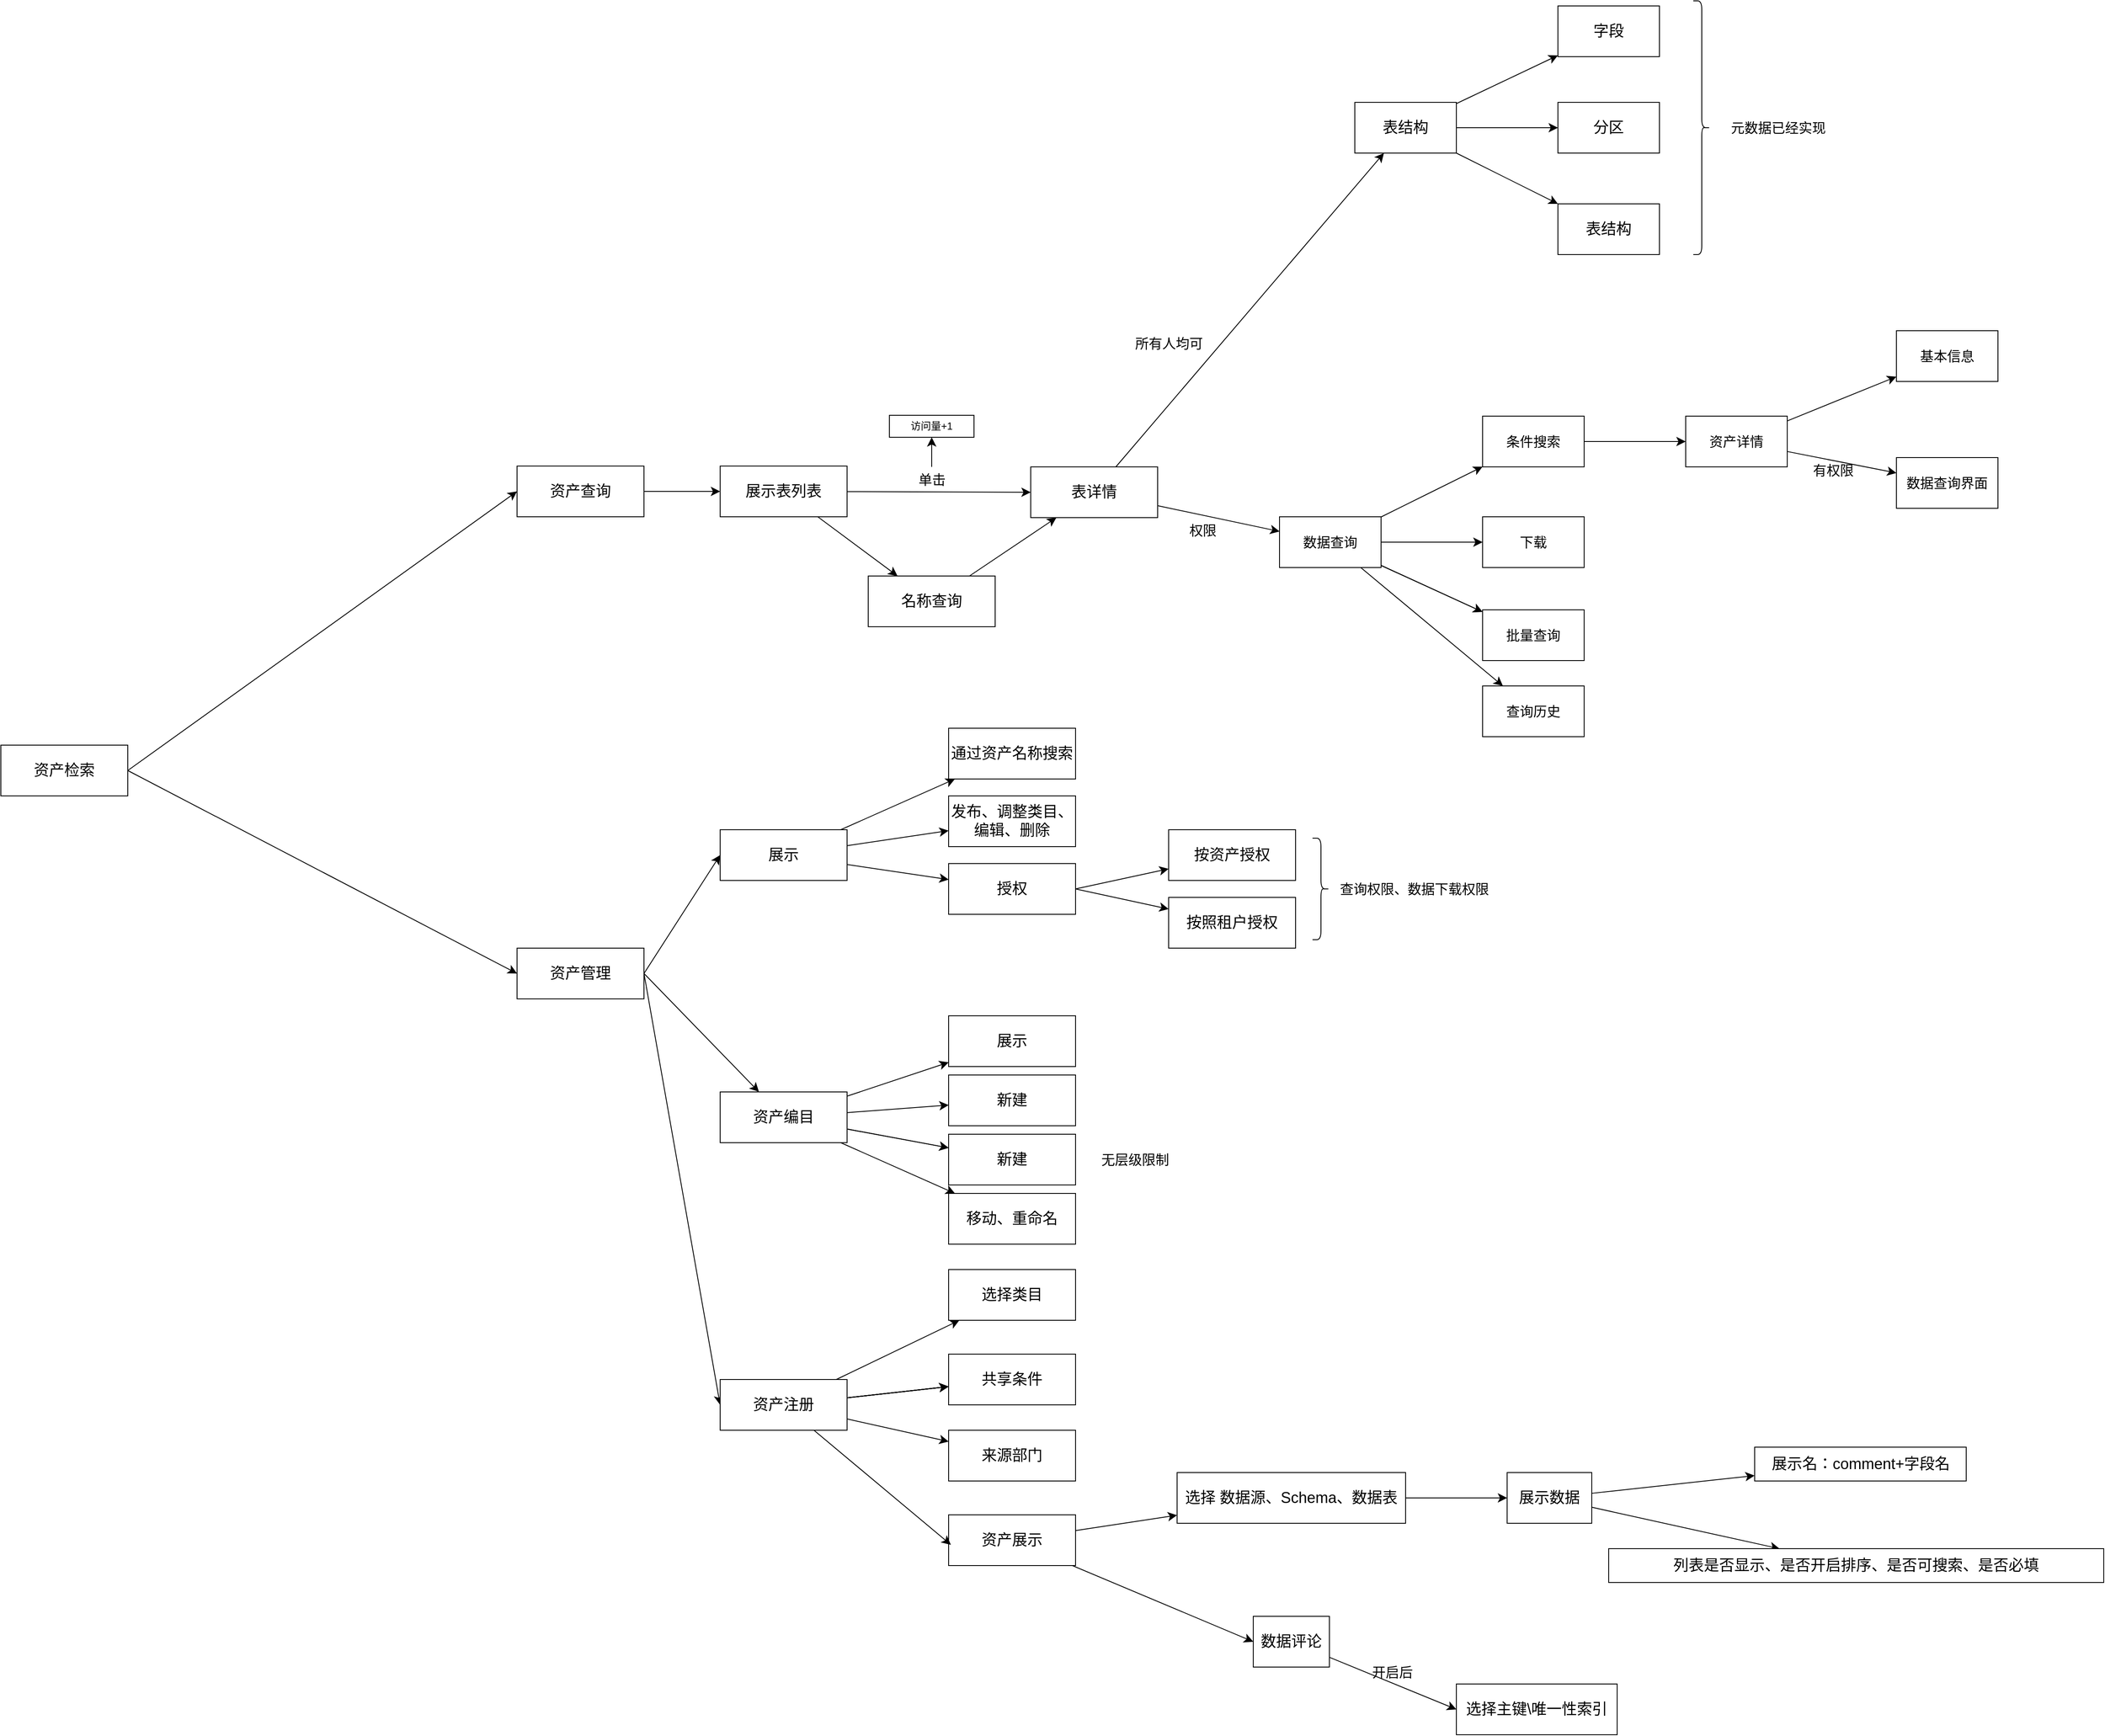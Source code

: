 <mxfile version="24.5.5" type="github">
  <diagram id="C5RBs43oDa-KdzZeNtuy" name="Page-1">
    <mxGraphModel dx="2669" dy="2329" grid="1" gridSize="10" guides="1" tooltips="1" connect="1" arrows="1" fold="1" page="1" pageScale="1" pageWidth="827" pageHeight="1169" math="0" shadow="0">
      <root>
        <object label="" 字体="16" id="WIyWlLk6GJQsqaUBKTNV-0">
          <mxCell />
        </object>
        <mxCell id="WIyWlLk6GJQsqaUBKTNV-1" parent="WIyWlLk6GJQsqaUBKTNV-0" />
        <mxCell id="nk0n2WB4UhdEtbFfKviY-9" style="edgeStyle=none;curved=1;rounded=0;orthogonalLoop=1;jettySize=auto;html=1;entryX=0;entryY=0.5;entryDx=0;entryDy=0;fontSize=12;startSize=8;endSize=8;" edge="1" parent="WIyWlLk6GJQsqaUBKTNV-1" source="nk0n2WB4UhdEtbFfKviY-0" target="nk0n2WB4UhdEtbFfKviY-8">
          <mxGeometry relative="1" as="geometry" />
        </mxCell>
        <mxCell id="nk0n2WB4UhdEtbFfKviY-0" value="&lt;font style=&quot;font-size: 18px;&quot;&gt;资产查询&lt;/font&gt;" style="rounded=0;whiteSpace=wrap;html=1;" vertex="1" parent="WIyWlLk6GJQsqaUBKTNV-1">
          <mxGeometry x="220" y="-40" width="150" height="60" as="geometry" />
        </mxCell>
        <mxCell id="nk0n2WB4UhdEtbFfKviY-5" style="edgeStyle=none;curved=1;rounded=0;orthogonalLoop=1;jettySize=auto;html=1;entryX=0;entryY=0.5;entryDx=0;entryDy=0;fontSize=12;startSize=8;endSize=8;exitX=1;exitY=0.5;exitDx=0;exitDy=0;" edge="1" parent="WIyWlLk6GJQsqaUBKTNV-1" source="nk0n2WB4UhdEtbFfKviY-1" target="nk0n2WB4UhdEtbFfKviY-2">
          <mxGeometry relative="1" as="geometry" />
        </mxCell>
        <mxCell id="nk0n2WB4UhdEtbFfKviY-6" style="edgeStyle=none;curved=1;rounded=0;orthogonalLoop=1;jettySize=auto;html=1;fontSize=12;startSize=8;endSize=8;exitX=1;exitY=0.5;exitDx=0;exitDy=0;" edge="1" parent="WIyWlLk6GJQsqaUBKTNV-1" source="nk0n2WB4UhdEtbFfKviY-1" target="nk0n2WB4UhdEtbFfKviY-3">
          <mxGeometry relative="1" as="geometry" />
        </mxCell>
        <mxCell id="nk0n2WB4UhdEtbFfKviY-7" style="edgeStyle=none;curved=1;rounded=0;orthogonalLoop=1;jettySize=auto;html=1;entryX=0;entryY=0.5;entryDx=0;entryDy=0;fontSize=12;startSize=8;endSize=8;exitX=1;exitY=0.5;exitDx=0;exitDy=0;" edge="1" parent="WIyWlLk6GJQsqaUBKTNV-1" source="nk0n2WB4UhdEtbFfKviY-1" target="nk0n2WB4UhdEtbFfKviY-4">
          <mxGeometry relative="1" as="geometry" />
        </mxCell>
        <mxCell id="nk0n2WB4UhdEtbFfKviY-1" value="&lt;span style=&quot;font-size: 18px;&quot;&gt;资产管理&lt;/span&gt;" style="rounded=0;whiteSpace=wrap;html=1;" vertex="1" parent="WIyWlLk6GJQsqaUBKTNV-1">
          <mxGeometry x="220" y="530" width="150" height="60" as="geometry" />
        </mxCell>
        <mxCell id="nk0n2WB4UhdEtbFfKviY-87" value="" style="edgeStyle=none;curved=1;rounded=0;orthogonalLoop=1;jettySize=auto;html=1;fontSize=12;startSize=8;endSize=8;" edge="1" parent="WIyWlLk6GJQsqaUBKTNV-1" source="nk0n2WB4UhdEtbFfKviY-2" target="nk0n2WB4UhdEtbFfKviY-86">
          <mxGeometry relative="1" as="geometry" />
        </mxCell>
        <mxCell id="nk0n2WB4UhdEtbFfKviY-89" value="" style="edgeStyle=none;curved=1;rounded=0;orthogonalLoop=1;jettySize=auto;html=1;fontSize=12;startSize=8;endSize=8;" edge="1" parent="WIyWlLk6GJQsqaUBKTNV-1" source="nk0n2WB4UhdEtbFfKviY-2" target="nk0n2WB4UhdEtbFfKviY-88">
          <mxGeometry relative="1" as="geometry" />
        </mxCell>
        <mxCell id="nk0n2WB4UhdEtbFfKviY-91" value="" style="edgeStyle=none;curved=1;rounded=0;orthogonalLoop=1;jettySize=auto;html=1;fontSize=12;startSize=8;endSize=8;" edge="1" parent="WIyWlLk6GJQsqaUBKTNV-1" source="nk0n2WB4UhdEtbFfKviY-2" target="nk0n2WB4UhdEtbFfKviY-90">
          <mxGeometry relative="1" as="geometry" />
        </mxCell>
        <mxCell id="nk0n2WB4UhdEtbFfKviY-2" value="&lt;font style=&quot;font-size: 18px;&quot;&gt;展示&lt;/font&gt;" style="rounded=0;whiteSpace=wrap;html=1;" vertex="1" parent="WIyWlLk6GJQsqaUBKTNV-1">
          <mxGeometry x="460" y="390" width="150" height="60" as="geometry" />
        </mxCell>
        <mxCell id="nk0n2WB4UhdEtbFfKviY-75" value="" style="edgeStyle=none;curved=1;rounded=0;orthogonalLoop=1;jettySize=auto;html=1;fontSize=12;startSize=8;endSize=8;" edge="1" parent="WIyWlLk6GJQsqaUBKTNV-1" source="nk0n2WB4UhdEtbFfKviY-3" target="nk0n2WB4UhdEtbFfKviY-74">
          <mxGeometry relative="1" as="geometry" />
        </mxCell>
        <mxCell id="nk0n2WB4UhdEtbFfKviY-77" value="" style="edgeStyle=none;curved=1;rounded=0;orthogonalLoop=1;jettySize=auto;html=1;fontSize=12;startSize=8;endSize=8;" edge="1" parent="WIyWlLk6GJQsqaUBKTNV-1" source="nk0n2WB4UhdEtbFfKviY-3" target="nk0n2WB4UhdEtbFfKviY-76">
          <mxGeometry relative="1" as="geometry" />
        </mxCell>
        <mxCell id="nk0n2WB4UhdEtbFfKviY-78" value="" style="edgeStyle=none;curved=1;rounded=0;orthogonalLoop=1;jettySize=auto;html=1;fontSize=12;startSize=8;endSize=8;" edge="1" parent="WIyWlLk6GJQsqaUBKTNV-1" source="nk0n2WB4UhdEtbFfKviY-3" target="nk0n2WB4UhdEtbFfKviY-76">
          <mxGeometry relative="1" as="geometry" />
        </mxCell>
        <mxCell id="nk0n2WB4UhdEtbFfKviY-82" value="" style="edgeStyle=none;curved=1;rounded=0;orthogonalLoop=1;jettySize=auto;html=1;fontSize=12;startSize=8;endSize=8;" edge="1" parent="WIyWlLk6GJQsqaUBKTNV-1" source="nk0n2WB4UhdEtbFfKviY-3" target="nk0n2WB4UhdEtbFfKviY-81">
          <mxGeometry relative="1" as="geometry" />
        </mxCell>
        <mxCell id="nk0n2WB4UhdEtbFfKviY-85" value="" style="edgeStyle=none;curved=1;rounded=0;orthogonalLoop=1;jettySize=auto;html=1;fontSize=12;startSize=8;endSize=8;" edge="1" parent="WIyWlLk6GJQsqaUBKTNV-1" source="nk0n2WB4UhdEtbFfKviY-3" target="nk0n2WB4UhdEtbFfKviY-84">
          <mxGeometry relative="1" as="geometry" />
        </mxCell>
        <mxCell id="nk0n2WB4UhdEtbFfKviY-3" value="&lt;font style=&quot;font-size: 18px;&quot;&gt;资产编目&lt;/font&gt;" style="rounded=0;whiteSpace=wrap;html=1;" vertex="1" parent="WIyWlLk6GJQsqaUBKTNV-1">
          <mxGeometry x="460" y="700" width="150" height="60" as="geometry" />
        </mxCell>
        <mxCell id="nk0n2WB4UhdEtbFfKviY-97" value="" style="edgeStyle=none;curved=1;rounded=0;orthogonalLoop=1;jettySize=auto;html=1;fontSize=12;startSize=8;endSize=8;" edge="1" parent="WIyWlLk6GJQsqaUBKTNV-1" source="nk0n2WB4UhdEtbFfKviY-4" target="nk0n2WB4UhdEtbFfKviY-96">
          <mxGeometry relative="1" as="geometry" />
        </mxCell>
        <mxCell id="nk0n2WB4UhdEtbFfKviY-99" value="" style="edgeStyle=none;curved=1;rounded=0;orthogonalLoop=1;jettySize=auto;html=1;fontSize=12;startSize=8;endSize=8;" edge="1" parent="WIyWlLk6GJQsqaUBKTNV-1" source="nk0n2WB4UhdEtbFfKviY-4" target="nk0n2WB4UhdEtbFfKviY-98">
          <mxGeometry relative="1" as="geometry" />
        </mxCell>
        <mxCell id="nk0n2WB4UhdEtbFfKviY-100" value="" style="edgeStyle=none;curved=1;rounded=0;orthogonalLoop=1;jettySize=auto;html=1;fontSize=12;startSize=8;endSize=8;" edge="1" parent="WIyWlLk6GJQsqaUBKTNV-1" source="nk0n2WB4UhdEtbFfKviY-4" target="nk0n2WB4UhdEtbFfKviY-98">
          <mxGeometry relative="1" as="geometry" />
        </mxCell>
        <mxCell id="nk0n2WB4UhdEtbFfKviY-101" value="" style="edgeStyle=none;curved=1;rounded=0;orthogonalLoop=1;jettySize=auto;html=1;fontSize=12;startSize=8;endSize=8;" edge="1" parent="WIyWlLk6GJQsqaUBKTNV-1" source="nk0n2WB4UhdEtbFfKviY-4" target="nk0n2WB4UhdEtbFfKviY-98">
          <mxGeometry relative="1" as="geometry" />
        </mxCell>
        <mxCell id="nk0n2WB4UhdEtbFfKviY-102" value="" style="edgeStyle=none;curved=1;rounded=0;orthogonalLoop=1;jettySize=auto;html=1;fontSize=12;startSize=8;endSize=8;" edge="1" parent="WIyWlLk6GJQsqaUBKTNV-1" source="nk0n2WB4UhdEtbFfKviY-4" target="nk0n2WB4UhdEtbFfKviY-98">
          <mxGeometry relative="1" as="geometry" />
        </mxCell>
        <mxCell id="nk0n2WB4UhdEtbFfKviY-103" value="" style="edgeStyle=none;curved=1;rounded=0;orthogonalLoop=1;jettySize=auto;html=1;fontSize=12;startSize=8;endSize=8;" edge="1" parent="WIyWlLk6GJQsqaUBKTNV-1" source="nk0n2WB4UhdEtbFfKviY-4" target="nk0n2WB4UhdEtbFfKviY-98">
          <mxGeometry relative="1" as="geometry" />
        </mxCell>
        <mxCell id="nk0n2WB4UhdEtbFfKviY-105" value="" style="edgeStyle=none;curved=1;rounded=0;orthogonalLoop=1;jettySize=auto;html=1;fontSize=12;startSize=8;endSize=8;" edge="1" parent="WIyWlLk6GJQsqaUBKTNV-1" source="nk0n2WB4UhdEtbFfKviY-4" target="nk0n2WB4UhdEtbFfKviY-104">
          <mxGeometry relative="1" as="geometry" />
        </mxCell>
        <mxCell id="nk0n2WB4UhdEtbFfKviY-4" value="&lt;font style=&quot;font-size: 18px;&quot;&gt;资产注册&lt;/font&gt;" style="rounded=0;whiteSpace=wrap;html=1;" vertex="1" parent="WIyWlLk6GJQsqaUBKTNV-1">
          <mxGeometry x="460" y="1040" width="150" height="60" as="geometry" />
        </mxCell>
        <mxCell id="nk0n2WB4UhdEtbFfKviY-11" style="edgeStyle=none;curved=1;rounded=0;orthogonalLoop=1;jettySize=auto;html=1;entryX=0;entryY=0.5;entryDx=0;entryDy=0;fontSize=12;startSize=8;endSize=8;" edge="1" parent="WIyWlLk6GJQsqaUBKTNV-1" source="nk0n2WB4UhdEtbFfKviY-8" target="nk0n2WB4UhdEtbFfKviY-10">
          <mxGeometry relative="1" as="geometry" />
        </mxCell>
        <mxCell id="nk0n2WB4UhdEtbFfKviY-18" style="edgeStyle=none;curved=1;rounded=0;orthogonalLoop=1;jettySize=auto;html=1;fontSize=12;startSize=8;endSize=8;" edge="1" parent="WIyWlLk6GJQsqaUBKTNV-1" source="nk0n2WB4UhdEtbFfKviY-8" target="nk0n2WB4UhdEtbFfKviY-17">
          <mxGeometry relative="1" as="geometry" />
        </mxCell>
        <mxCell id="nk0n2WB4UhdEtbFfKviY-8" value="&lt;span style=&quot;font-size: 18px;&quot;&gt;展示表列表&lt;/span&gt;" style="rounded=0;whiteSpace=wrap;html=1;" vertex="1" parent="WIyWlLk6GJQsqaUBKTNV-1">
          <mxGeometry x="460" y="-40" width="150" height="60" as="geometry" />
        </mxCell>
        <mxCell id="nk0n2WB4UhdEtbFfKviY-21" value="" style="edgeStyle=none;curved=1;rounded=0;orthogonalLoop=1;jettySize=auto;html=1;fontSize=12;startSize=8;endSize=8;" edge="1" parent="WIyWlLk6GJQsqaUBKTNV-1" source="nk0n2WB4UhdEtbFfKviY-10" target="nk0n2WB4UhdEtbFfKviY-20">
          <mxGeometry relative="1" as="geometry" />
        </mxCell>
        <mxCell id="nk0n2WB4UhdEtbFfKviY-23" value="" style="edgeStyle=none;curved=1;rounded=0;orthogonalLoop=1;jettySize=auto;html=1;fontSize=12;startSize=8;endSize=8;" edge="1" parent="WIyWlLk6GJQsqaUBKTNV-1" source="nk0n2WB4UhdEtbFfKviY-10" target="nk0n2WB4UhdEtbFfKviY-22">
          <mxGeometry relative="1" as="geometry" />
        </mxCell>
        <mxCell id="nk0n2WB4UhdEtbFfKviY-10" value="&lt;span style=&quot;font-size: 18px;&quot;&gt;表详情&lt;/span&gt;" style="rounded=0;whiteSpace=wrap;html=1;" vertex="1" parent="WIyWlLk6GJQsqaUBKTNV-1">
          <mxGeometry x="827" y="-39" width="150" height="60" as="geometry" />
        </mxCell>
        <mxCell id="nk0n2WB4UhdEtbFfKviY-16" value="" style="edgeStyle=none;curved=1;rounded=0;orthogonalLoop=1;jettySize=auto;html=1;fontSize=12;startSize=8;endSize=8;" edge="1" parent="WIyWlLk6GJQsqaUBKTNV-1" source="nk0n2WB4UhdEtbFfKviY-12" target="nk0n2WB4UhdEtbFfKviY-15">
          <mxGeometry relative="1" as="geometry" />
        </mxCell>
        <mxCell id="nk0n2WB4UhdEtbFfKviY-12" value="单击" style="text;html=1;align=center;verticalAlign=middle;resizable=0;points=[];autosize=1;strokeColor=none;fillColor=none;fontSize=16;" vertex="1" parent="WIyWlLk6GJQsqaUBKTNV-1">
          <mxGeometry x="680" y="-39" width="60" height="30" as="geometry" />
        </mxCell>
        <mxCell id="nk0n2WB4UhdEtbFfKviY-15" value="访问量+1" style="whiteSpace=wrap;html=1;" vertex="1" parent="WIyWlLk6GJQsqaUBKTNV-1">
          <mxGeometry x="660" y="-100" width="100" height="26" as="geometry" />
        </mxCell>
        <mxCell id="nk0n2WB4UhdEtbFfKviY-19" style="edgeStyle=none;curved=1;rounded=0;orthogonalLoop=1;jettySize=auto;html=1;fontSize=12;startSize=8;endSize=8;" edge="1" parent="WIyWlLk6GJQsqaUBKTNV-1" source="nk0n2WB4UhdEtbFfKviY-17" target="nk0n2WB4UhdEtbFfKviY-10">
          <mxGeometry relative="1" as="geometry" />
        </mxCell>
        <mxCell id="nk0n2WB4UhdEtbFfKviY-17" value="&lt;span style=&quot;font-size: 18px;&quot;&gt;名称查询&lt;/span&gt;" style="rounded=0;whiteSpace=wrap;html=1;" vertex="1" parent="WIyWlLk6GJQsqaUBKTNV-1">
          <mxGeometry x="635" y="90" width="150" height="60" as="geometry" />
        </mxCell>
        <mxCell id="nk0n2WB4UhdEtbFfKviY-40" value="" style="edgeStyle=none;curved=1;rounded=0;orthogonalLoop=1;jettySize=auto;html=1;fontSize=12;startSize=8;endSize=8;" edge="1" parent="WIyWlLk6GJQsqaUBKTNV-1" source="nk0n2WB4UhdEtbFfKviY-20" target="nk0n2WB4UhdEtbFfKviY-39">
          <mxGeometry relative="1" as="geometry" />
        </mxCell>
        <mxCell id="nk0n2WB4UhdEtbFfKviY-43" value="" style="edgeStyle=none;curved=1;rounded=0;orthogonalLoop=1;jettySize=auto;html=1;fontSize=12;startSize=8;endSize=8;" edge="1" parent="WIyWlLk6GJQsqaUBKTNV-1" source="nk0n2WB4UhdEtbFfKviY-20" target="nk0n2WB4UhdEtbFfKviY-42">
          <mxGeometry relative="1" as="geometry" />
        </mxCell>
        <mxCell id="nk0n2WB4UhdEtbFfKviY-45" value="" style="edgeStyle=none;curved=1;rounded=0;orthogonalLoop=1;jettySize=auto;html=1;fontSize=12;startSize=8;endSize=8;" edge="1" parent="WIyWlLk6GJQsqaUBKTNV-1" source="nk0n2WB4UhdEtbFfKviY-20" target="nk0n2WB4UhdEtbFfKviY-44">
          <mxGeometry relative="1" as="geometry" />
        </mxCell>
        <mxCell id="nk0n2WB4UhdEtbFfKviY-20" value="&lt;span style=&quot;font-size: 18px;&quot;&gt;表结构&lt;/span&gt;" style="whiteSpace=wrap;html=1;rounded=0;" vertex="1" parent="WIyWlLk6GJQsqaUBKTNV-1">
          <mxGeometry x="1210" y="-470" width="120" height="60" as="geometry" />
        </mxCell>
        <mxCell id="nk0n2WB4UhdEtbFfKviY-27" value="" style="edgeStyle=none;curved=1;rounded=0;orthogonalLoop=1;jettySize=auto;html=1;fontSize=12;startSize=8;endSize=8;" edge="1" parent="WIyWlLk6GJQsqaUBKTNV-1" source="nk0n2WB4UhdEtbFfKviY-22" target="nk0n2WB4UhdEtbFfKviY-26">
          <mxGeometry relative="1" as="geometry" />
        </mxCell>
        <mxCell id="nk0n2WB4UhdEtbFfKviY-29" value="" style="edgeStyle=none;curved=1;rounded=0;orthogonalLoop=1;jettySize=auto;html=1;fontSize=12;startSize=8;endSize=8;" edge="1" parent="WIyWlLk6GJQsqaUBKTNV-1" source="nk0n2WB4UhdEtbFfKviY-22" target="nk0n2WB4UhdEtbFfKviY-28">
          <mxGeometry relative="1" as="geometry" />
        </mxCell>
        <mxCell id="nk0n2WB4UhdEtbFfKviY-30" value="" style="edgeStyle=none;curved=1;rounded=0;orthogonalLoop=1;jettySize=auto;html=1;fontSize=12;startSize=8;endSize=8;" edge="1" parent="WIyWlLk6GJQsqaUBKTNV-1" source="nk0n2WB4UhdEtbFfKviY-22" target="nk0n2WB4UhdEtbFfKviY-28">
          <mxGeometry relative="1" as="geometry" />
        </mxCell>
        <mxCell id="nk0n2WB4UhdEtbFfKviY-32" value="" style="edgeStyle=none;curved=1;rounded=0;orthogonalLoop=1;jettySize=auto;html=1;fontSize=12;startSize=8;endSize=8;" edge="1" parent="WIyWlLk6GJQsqaUBKTNV-1" source="nk0n2WB4UhdEtbFfKviY-22" target="nk0n2WB4UhdEtbFfKviY-31">
          <mxGeometry relative="1" as="geometry" />
        </mxCell>
        <mxCell id="nk0n2WB4UhdEtbFfKviY-34" value="" style="edgeStyle=none;curved=1;rounded=0;orthogonalLoop=1;jettySize=auto;html=1;fontSize=12;startSize=8;endSize=8;" edge="1" parent="WIyWlLk6GJQsqaUBKTNV-1" source="nk0n2WB4UhdEtbFfKviY-22" target="nk0n2WB4UhdEtbFfKviY-33">
          <mxGeometry relative="1" as="geometry" />
        </mxCell>
        <mxCell id="nk0n2WB4UhdEtbFfKviY-22" value="&lt;font style=&quot;font-size: 16px;&quot;&gt;数据&lt;font style=&quot;font-size: 16px;&quot;&gt;查询&lt;/font&gt;&lt;/font&gt;" style="whiteSpace=wrap;html=1;rounded=0;" vertex="1" parent="WIyWlLk6GJQsqaUBKTNV-1">
          <mxGeometry x="1121" y="20" width="120" height="60" as="geometry" />
        </mxCell>
        <mxCell id="nk0n2WB4UhdEtbFfKviY-24" value="所有人均可" style="text;html=1;align=center;verticalAlign=middle;resizable=0;points=[];autosize=1;strokeColor=none;fillColor=none;fontSize=16;" vertex="1" parent="WIyWlLk6GJQsqaUBKTNV-1">
          <mxGeometry x="940" y="-200" width="100" height="30" as="geometry" />
        </mxCell>
        <mxCell id="nk0n2WB4UhdEtbFfKviY-25" value="权限" style="text;html=1;align=center;verticalAlign=middle;resizable=0;points=[];autosize=1;strokeColor=none;fillColor=none;fontSize=16;" vertex="1" parent="WIyWlLk6GJQsqaUBKTNV-1">
          <mxGeometry x="1000" y="21" width="60" height="30" as="geometry" />
        </mxCell>
        <mxCell id="nk0n2WB4UhdEtbFfKviY-62" value="" style="edgeStyle=none;curved=1;rounded=0;orthogonalLoop=1;jettySize=auto;html=1;fontSize=12;startSize=8;endSize=8;" edge="1" parent="WIyWlLk6GJQsqaUBKTNV-1" source="nk0n2WB4UhdEtbFfKviY-26" target="nk0n2WB4UhdEtbFfKviY-61">
          <mxGeometry relative="1" as="geometry" />
        </mxCell>
        <mxCell id="nk0n2WB4UhdEtbFfKviY-26" value="&lt;span style=&quot;font-size: 16px;&quot;&gt;条件搜索&lt;/span&gt;" style="whiteSpace=wrap;html=1;rounded=0;" vertex="1" parent="WIyWlLk6GJQsqaUBKTNV-1">
          <mxGeometry x="1361" y="-99" width="120" height="60" as="geometry" />
        </mxCell>
        <mxCell id="nk0n2WB4UhdEtbFfKviY-28" value="&lt;span style=&quot;font-size: 16px;&quot;&gt;批量查询&lt;/span&gt;" style="whiteSpace=wrap;html=1;rounded=0;" vertex="1" parent="WIyWlLk6GJQsqaUBKTNV-1">
          <mxGeometry x="1361" y="130" width="120" height="60" as="geometry" />
        </mxCell>
        <mxCell id="nk0n2WB4UhdEtbFfKviY-31" value="&lt;span style=&quot;font-size: 16px;&quot;&gt;查询历史&lt;/span&gt;" style="whiteSpace=wrap;html=1;rounded=0;" vertex="1" parent="WIyWlLk6GJQsqaUBKTNV-1">
          <mxGeometry x="1361" y="220" width="120" height="60" as="geometry" />
        </mxCell>
        <mxCell id="nk0n2WB4UhdEtbFfKviY-33" value="&lt;span style=&quot;font-size: 16px;&quot;&gt;下载&lt;/span&gt;" style="whiteSpace=wrap;html=1;rounded=0;" vertex="1" parent="WIyWlLk6GJQsqaUBKTNV-1">
          <mxGeometry x="1361" y="20" width="120" height="60" as="geometry" />
        </mxCell>
        <mxCell id="nk0n2WB4UhdEtbFfKviY-39" value="&lt;span style=&quot;font-size: 18px;&quot;&gt;字段&lt;/span&gt;" style="whiteSpace=wrap;html=1;rounded=0;" vertex="1" parent="WIyWlLk6GJQsqaUBKTNV-1">
          <mxGeometry x="1450" y="-584" width="120" height="60" as="geometry" />
        </mxCell>
        <mxCell id="nk0n2WB4UhdEtbFfKviY-42" value="&lt;span style=&quot;font-size: 18px;&quot;&gt;表结构&lt;/span&gt;" style="whiteSpace=wrap;html=1;rounded=0;" vertex="1" parent="WIyWlLk6GJQsqaUBKTNV-1">
          <mxGeometry x="1450" y="-350" width="120" height="60" as="geometry" />
        </mxCell>
        <mxCell id="nk0n2WB4UhdEtbFfKviY-44" value="&lt;span style=&quot;font-size: 18px;&quot;&gt;分区&lt;/span&gt;" style="whiteSpace=wrap;html=1;rounded=0;" vertex="1" parent="WIyWlLk6GJQsqaUBKTNV-1">
          <mxGeometry x="1450" y="-470" width="120" height="60" as="geometry" />
        </mxCell>
        <mxCell id="nk0n2WB4UhdEtbFfKviY-59" value="" style="shape=curlyBracket;whiteSpace=wrap;html=1;rounded=1;flipH=1;labelPosition=right;verticalLabelPosition=middle;align=left;verticalAlign=middle;" vertex="1" parent="WIyWlLk6GJQsqaUBKTNV-1">
          <mxGeometry x="1610" y="-590" width="20" height="300" as="geometry" />
        </mxCell>
        <mxCell id="nk0n2WB4UhdEtbFfKviY-60" value="元数据已经实现" style="text;html=1;align=center;verticalAlign=middle;resizable=0;points=[];autosize=1;strokeColor=none;fillColor=none;fontSize=16;" vertex="1" parent="WIyWlLk6GJQsqaUBKTNV-1">
          <mxGeometry x="1640" y="-455" width="140" height="30" as="geometry" />
        </mxCell>
        <mxCell id="nk0n2WB4UhdEtbFfKviY-64" value="" style="edgeStyle=none;curved=1;rounded=0;orthogonalLoop=1;jettySize=auto;html=1;fontSize=12;startSize=8;endSize=8;" edge="1" parent="WIyWlLk6GJQsqaUBKTNV-1" source="nk0n2WB4UhdEtbFfKviY-61" target="nk0n2WB4UhdEtbFfKviY-63">
          <mxGeometry relative="1" as="geometry" />
        </mxCell>
        <mxCell id="nk0n2WB4UhdEtbFfKviY-66" value="" style="edgeStyle=none;curved=1;rounded=0;orthogonalLoop=1;jettySize=auto;html=1;fontSize=12;startSize=8;endSize=8;" edge="1" parent="WIyWlLk6GJQsqaUBKTNV-1" source="nk0n2WB4UhdEtbFfKviY-61" target="nk0n2WB4UhdEtbFfKviY-65">
          <mxGeometry relative="1" as="geometry" />
        </mxCell>
        <mxCell id="nk0n2WB4UhdEtbFfKviY-61" value="&lt;span style=&quot;font-size: 16px;&quot;&gt;资产详情&lt;/span&gt;" style="whiteSpace=wrap;html=1;rounded=0;" vertex="1" parent="WIyWlLk6GJQsqaUBKTNV-1">
          <mxGeometry x="1601" y="-99" width="120" height="60" as="geometry" />
        </mxCell>
        <mxCell id="nk0n2WB4UhdEtbFfKviY-63" value="&lt;span style=&quot;font-size: 16px;&quot;&gt;基本信息&lt;/span&gt;" style="whiteSpace=wrap;html=1;rounded=0;" vertex="1" parent="WIyWlLk6GJQsqaUBKTNV-1">
          <mxGeometry x="1850" y="-200" width="120" height="60" as="geometry" />
        </mxCell>
        <mxCell id="nk0n2WB4UhdEtbFfKviY-65" value="&lt;span style=&quot;font-size: 16px;&quot;&gt;数据查询界面&lt;/span&gt;" style="whiteSpace=wrap;html=1;rounded=0;" vertex="1" parent="WIyWlLk6GJQsqaUBKTNV-1">
          <mxGeometry x="1850" y="-50" width="120" height="60" as="geometry" />
        </mxCell>
        <mxCell id="nk0n2WB4UhdEtbFfKviY-67" value="有权限" style="text;html=1;align=center;verticalAlign=middle;resizable=0;points=[];autosize=1;strokeColor=none;fillColor=none;fontSize=16;" vertex="1" parent="WIyWlLk6GJQsqaUBKTNV-1">
          <mxGeometry x="1740" y="-50" width="70" height="30" as="geometry" />
        </mxCell>
        <mxCell id="nk0n2WB4UhdEtbFfKviY-70" style="edgeStyle=none;curved=1;rounded=0;orthogonalLoop=1;jettySize=auto;html=1;entryX=0;entryY=0.5;entryDx=0;entryDy=0;fontSize=12;startSize=8;endSize=8;exitX=1;exitY=0.5;exitDx=0;exitDy=0;" edge="1" parent="WIyWlLk6GJQsqaUBKTNV-1" source="nk0n2WB4UhdEtbFfKviY-69" target="nk0n2WB4UhdEtbFfKviY-0">
          <mxGeometry relative="1" as="geometry" />
        </mxCell>
        <mxCell id="nk0n2WB4UhdEtbFfKviY-71" style="edgeStyle=none;curved=1;rounded=0;orthogonalLoop=1;jettySize=auto;html=1;entryX=0;entryY=0.5;entryDx=0;entryDy=0;fontSize=12;startSize=8;endSize=8;exitX=1;exitY=0.5;exitDx=0;exitDy=0;" edge="1" parent="WIyWlLk6GJQsqaUBKTNV-1" source="nk0n2WB4UhdEtbFfKviY-69" target="nk0n2WB4UhdEtbFfKviY-1">
          <mxGeometry relative="1" as="geometry" />
        </mxCell>
        <mxCell id="nk0n2WB4UhdEtbFfKviY-69" value="&lt;font style=&quot;font-size: 18px;&quot;&gt;资产检索&lt;/font&gt;" style="rounded=0;whiteSpace=wrap;html=1;" vertex="1" parent="WIyWlLk6GJQsqaUBKTNV-1">
          <mxGeometry x="-390" y="290" width="150" height="60" as="geometry" />
        </mxCell>
        <mxCell id="nk0n2WB4UhdEtbFfKviY-74" value="&lt;font style=&quot;font-size: 18px;&quot;&gt;展示&lt;/font&gt;" style="rounded=0;whiteSpace=wrap;html=1;" vertex="1" parent="WIyWlLk6GJQsqaUBKTNV-1">
          <mxGeometry x="730" y="610" width="150" height="60" as="geometry" />
        </mxCell>
        <mxCell id="nk0n2WB4UhdEtbFfKviY-76" value="&lt;font style=&quot;font-size: 18px;&quot;&gt;新建&lt;/font&gt;" style="rounded=0;whiteSpace=wrap;html=1;" vertex="1" parent="WIyWlLk6GJQsqaUBKTNV-1">
          <mxGeometry x="730" y="750" width="150" height="60" as="geometry" />
        </mxCell>
        <mxCell id="nk0n2WB4UhdEtbFfKviY-81" value="&lt;span style=&quot;font-size: 18px;&quot;&gt;移动、重命名&lt;/span&gt;" style="rounded=0;whiteSpace=wrap;html=1;" vertex="1" parent="WIyWlLk6GJQsqaUBKTNV-1">
          <mxGeometry x="730" y="820" width="150" height="60" as="geometry" />
        </mxCell>
        <mxCell id="nk0n2WB4UhdEtbFfKviY-83" value="无层级限制" style="text;html=1;align=center;verticalAlign=middle;resizable=0;points=[];autosize=1;strokeColor=none;fillColor=none;fontSize=16;" vertex="1" parent="WIyWlLk6GJQsqaUBKTNV-1">
          <mxGeometry x="900" y="765" width="100" height="30" as="geometry" />
        </mxCell>
        <mxCell id="nk0n2WB4UhdEtbFfKviY-84" value="&lt;font style=&quot;font-size: 18px;&quot;&gt;新建&lt;/font&gt;" style="rounded=0;whiteSpace=wrap;html=1;" vertex="1" parent="WIyWlLk6GJQsqaUBKTNV-1">
          <mxGeometry x="730" y="680" width="150" height="60" as="geometry" />
        </mxCell>
        <mxCell id="nk0n2WB4UhdEtbFfKviY-86" value="&lt;font style=&quot;font-size: 18px;&quot;&gt;通过资产名称搜索&lt;/font&gt;" style="rounded=0;whiteSpace=wrap;html=1;" vertex="1" parent="WIyWlLk6GJQsqaUBKTNV-1">
          <mxGeometry x="730" y="270" width="150" height="60" as="geometry" />
        </mxCell>
        <mxCell id="nk0n2WB4UhdEtbFfKviY-88" value="&lt;font style=&quot;font-size: 18px;&quot;&gt;发布、调整类目、编辑、删除&lt;/font&gt;" style="rounded=0;whiteSpace=wrap;html=1;" vertex="1" parent="WIyWlLk6GJQsqaUBKTNV-1">
          <mxGeometry x="730" y="350" width="150" height="60" as="geometry" />
        </mxCell>
        <mxCell id="nk0n2WB4UhdEtbFfKviY-90" value="&lt;span style=&quot;font-size: 18px;&quot;&gt;授权&lt;/span&gt;" style="rounded=0;whiteSpace=wrap;html=1;" vertex="1" parent="WIyWlLk6GJQsqaUBKTNV-1">
          <mxGeometry x="730" y="430" width="150" height="60" as="geometry" />
        </mxCell>
        <mxCell id="nk0n2WB4UhdEtbFfKviY-92" value="" style="edgeStyle=none;curved=1;rounded=0;orthogonalLoop=1;jettySize=auto;html=1;fontSize=12;startSize=8;endSize=8;exitX=1;exitY=0.5;exitDx=0;exitDy=0;" edge="1" parent="WIyWlLk6GJQsqaUBKTNV-1" target="nk0n2WB4UhdEtbFfKviY-94" source="nk0n2WB4UhdEtbFfKviY-90">
          <mxGeometry relative="1" as="geometry">
            <mxPoint x="880" y="445" as="sourcePoint" />
          </mxGeometry>
        </mxCell>
        <mxCell id="nk0n2WB4UhdEtbFfKviY-93" value="" style="edgeStyle=none;curved=1;rounded=0;orthogonalLoop=1;jettySize=auto;html=1;fontSize=12;startSize=8;endSize=8;exitX=1;exitY=0.5;exitDx=0;exitDy=0;" edge="1" parent="WIyWlLk6GJQsqaUBKTNV-1" target="nk0n2WB4UhdEtbFfKviY-95" source="nk0n2WB4UhdEtbFfKviY-90">
          <mxGeometry relative="1" as="geometry">
            <mxPoint x="880" y="482" as="sourcePoint" />
          </mxGeometry>
        </mxCell>
        <mxCell id="nk0n2WB4UhdEtbFfKviY-94" value="&lt;font style=&quot;font-size: 18px;&quot;&gt;按资产授权&lt;/font&gt;" style="rounded=0;whiteSpace=wrap;html=1;" vertex="1" parent="WIyWlLk6GJQsqaUBKTNV-1">
          <mxGeometry x="990" y="390" width="150" height="60" as="geometry" />
        </mxCell>
        <mxCell id="nk0n2WB4UhdEtbFfKviY-95" value="&lt;font style=&quot;font-size: 18px;&quot;&gt;按照租户授权&lt;/font&gt;" style="rounded=0;whiteSpace=wrap;html=1;" vertex="1" parent="WIyWlLk6GJQsqaUBKTNV-1">
          <mxGeometry x="990" y="470" width="150" height="60" as="geometry" />
        </mxCell>
        <mxCell id="nk0n2WB4UhdEtbFfKviY-96" value="&lt;font style=&quot;font-size: 18px;&quot;&gt;选择类目&lt;/font&gt;" style="rounded=0;whiteSpace=wrap;html=1;" vertex="1" parent="WIyWlLk6GJQsqaUBKTNV-1">
          <mxGeometry x="730" y="910" width="150" height="60" as="geometry" />
        </mxCell>
        <mxCell id="nk0n2WB4UhdEtbFfKviY-98" value="&lt;font style=&quot;font-size: 18px;&quot;&gt;共享条件&lt;/font&gt;" style="rounded=0;whiteSpace=wrap;html=1;" vertex="1" parent="WIyWlLk6GJQsqaUBKTNV-1">
          <mxGeometry x="730" y="1010" width="150" height="60" as="geometry" />
        </mxCell>
        <mxCell id="nk0n2WB4UhdEtbFfKviY-104" value="&lt;font style=&quot;font-size: 18px;&quot;&gt;来源部门&lt;/font&gt;" style="rounded=0;whiteSpace=wrap;html=1;" vertex="1" parent="WIyWlLk6GJQsqaUBKTNV-1">
          <mxGeometry x="730" y="1100" width="150" height="60" as="geometry" />
        </mxCell>
        <mxCell id="nk0n2WB4UhdEtbFfKviY-110" value="" style="edgeStyle=none;curved=1;rounded=0;orthogonalLoop=1;jettySize=auto;html=1;fontSize=12;startSize=8;endSize=8;" edge="1" parent="WIyWlLk6GJQsqaUBKTNV-1" source="nk0n2WB4UhdEtbFfKviY-106" target="nk0n2WB4UhdEtbFfKviY-109">
          <mxGeometry relative="1" as="geometry" />
        </mxCell>
        <mxCell id="nk0n2WB4UhdEtbFfKviY-118" style="edgeStyle=none;curved=1;rounded=0;orthogonalLoop=1;jettySize=auto;html=1;entryX=0;entryY=0.5;entryDx=0;entryDy=0;fontSize=12;startSize=8;endSize=8;" edge="1" parent="WIyWlLk6GJQsqaUBKTNV-1" source="nk0n2WB4UhdEtbFfKviY-106" target="nk0n2WB4UhdEtbFfKviY-117">
          <mxGeometry relative="1" as="geometry" />
        </mxCell>
        <mxCell id="nk0n2WB4UhdEtbFfKviY-106" value="&lt;span style=&quot;font-size: 18px;&quot;&gt;资产展示&lt;/span&gt;" style="rounded=0;whiteSpace=wrap;html=1;" vertex="1" parent="WIyWlLk6GJQsqaUBKTNV-1">
          <mxGeometry x="730" y="1200" width="150" height="60" as="geometry" />
        </mxCell>
        <mxCell id="nk0n2WB4UhdEtbFfKviY-107" style="edgeStyle=none;curved=1;rounded=0;orthogonalLoop=1;jettySize=auto;html=1;entryX=0.018;entryY=0.591;entryDx=0;entryDy=0;entryPerimeter=0;fontSize=12;startSize=8;endSize=8;" edge="1" parent="WIyWlLk6GJQsqaUBKTNV-1" source="nk0n2WB4UhdEtbFfKviY-4" target="nk0n2WB4UhdEtbFfKviY-106">
          <mxGeometry relative="1" as="geometry" />
        </mxCell>
        <mxCell id="nk0n2WB4UhdEtbFfKviY-112" value="" style="edgeStyle=none;curved=1;rounded=0;orthogonalLoop=1;jettySize=auto;html=1;fontSize=12;startSize=8;endSize=8;" edge="1" parent="WIyWlLk6GJQsqaUBKTNV-1" source="nk0n2WB4UhdEtbFfKviY-109" target="nk0n2WB4UhdEtbFfKviY-111">
          <mxGeometry relative="1" as="geometry" />
        </mxCell>
        <mxCell id="nk0n2WB4UhdEtbFfKviY-109" value="&lt;span style=&quot;font-size: 18px;&quot;&gt;选择 数据源、Schema、数据表&lt;/span&gt;" style="rounded=0;whiteSpace=wrap;html=1;" vertex="1" parent="WIyWlLk6GJQsqaUBKTNV-1">
          <mxGeometry x="1000" y="1150" width="270" height="60" as="geometry" />
        </mxCell>
        <mxCell id="nk0n2WB4UhdEtbFfKviY-114" value="" style="edgeStyle=none;curved=1;rounded=0;orthogonalLoop=1;jettySize=auto;html=1;fontSize=12;startSize=8;endSize=8;" edge="1" parent="WIyWlLk6GJQsqaUBKTNV-1" source="nk0n2WB4UhdEtbFfKviY-111" target="nk0n2WB4UhdEtbFfKviY-113">
          <mxGeometry relative="1" as="geometry" />
        </mxCell>
        <mxCell id="nk0n2WB4UhdEtbFfKviY-116" value="" style="edgeStyle=none;curved=1;rounded=0;orthogonalLoop=1;jettySize=auto;html=1;fontSize=12;startSize=8;endSize=8;" edge="1" parent="WIyWlLk6GJQsqaUBKTNV-1" source="nk0n2WB4UhdEtbFfKviY-111" target="nk0n2WB4UhdEtbFfKviY-115">
          <mxGeometry relative="1" as="geometry" />
        </mxCell>
        <mxCell id="nk0n2WB4UhdEtbFfKviY-111" value="&lt;span style=&quot;font-size: 18px;&quot;&gt;展示数据&lt;/span&gt;" style="rounded=0;whiteSpace=wrap;html=1;" vertex="1" parent="WIyWlLk6GJQsqaUBKTNV-1">
          <mxGeometry x="1390" y="1150" width="100" height="60" as="geometry" />
        </mxCell>
        <mxCell id="nk0n2WB4UhdEtbFfKviY-113" value="&lt;span style=&quot;font-size: 18px;&quot;&gt;展示名：comment+字段名&lt;/span&gt;" style="rounded=0;whiteSpace=wrap;html=1;" vertex="1" parent="WIyWlLk6GJQsqaUBKTNV-1">
          <mxGeometry x="1682.5" y="1120" width="250" height="40" as="geometry" />
        </mxCell>
        <mxCell id="nk0n2WB4UhdEtbFfKviY-115" value="&lt;span style=&quot;font-size: 18px;&quot;&gt;列表是否显示、是否开启排序、是否可搜索、是否必填&lt;/span&gt;" style="rounded=0;whiteSpace=wrap;html=1;" vertex="1" parent="WIyWlLk6GJQsqaUBKTNV-1">
          <mxGeometry x="1510" y="1240" width="585" height="40" as="geometry" />
        </mxCell>
        <mxCell id="nk0n2WB4UhdEtbFfKviY-120" style="edgeStyle=none;curved=1;rounded=0;orthogonalLoop=1;jettySize=auto;html=1;entryX=0;entryY=0.5;entryDx=0;entryDy=0;fontSize=12;startSize=8;endSize=8;" edge="1" parent="WIyWlLk6GJQsqaUBKTNV-1" source="nk0n2WB4UhdEtbFfKviY-117" target="nk0n2WB4UhdEtbFfKviY-119">
          <mxGeometry relative="1" as="geometry" />
        </mxCell>
        <mxCell id="nk0n2WB4UhdEtbFfKviY-117" value="&lt;span style=&quot;font-size: 18px;&quot;&gt;数据评论&lt;/span&gt;" style="rounded=0;whiteSpace=wrap;html=1;" vertex="1" parent="WIyWlLk6GJQsqaUBKTNV-1">
          <mxGeometry x="1090" y="1320" width="90" height="60" as="geometry" />
        </mxCell>
        <mxCell id="nk0n2WB4UhdEtbFfKviY-119" value="&lt;span style=&quot;font-size: 18px;&quot;&gt;选择主键\唯一性索引&lt;/span&gt;" style="rounded=0;whiteSpace=wrap;html=1;" vertex="1" parent="WIyWlLk6GJQsqaUBKTNV-1">
          <mxGeometry x="1330" y="1400" width="190" height="60" as="geometry" />
        </mxCell>
        <mxCell id="nk0n2WB4UhdEtbFfKviY-121" value="开启后" style="text;html=1;align=center;verticalAlign=middle;resizable=0;points=[];autosize=1;strokeColor=none;fillColor=none;fontSize=16;" vertex="1" parent="WIyWlLk6GJQsqaUBKTNV-1">
          <mxGeometry x="1219" y="1371" width="70" height="30" as="geometry" />
        </mxCell>
        <mxCell id="nk0n2WB4UhdEtbFfKviY-122" value="" style="shape=curlyBracket;whiteSpace=wrap;html=1;rounded=1;flipH=1;labelPosition=right;verticalLabelPosition=middle;align=left;verticalAlign=middle;" vertex="1" parent="WIyWlLk6GJQsqaUBKTNV-1">
          <mxGeometry x="1160" y="400" width="20" height="120" as="geometry" />
        </mxCell>
        <mxCell id="nk0n2WB4UhdEtbFfKviY-123" value="查询权限、数据下载权限" style="text;html=1;align=center;verticalAlign=middle;resizable=0;points=[];autosize=1;strokeColor=none;fillColor=none;fontSize=16;" vertex="1" parent="WIyWlLk6GJQsqaUBKTNV-1">
          <mxGeometry x="1180" y="445" width="200" height="30" as="geometry" />
        </mxCell>
      </root>
    </mxGraphModel>
  </diagram>
</mxfile>
